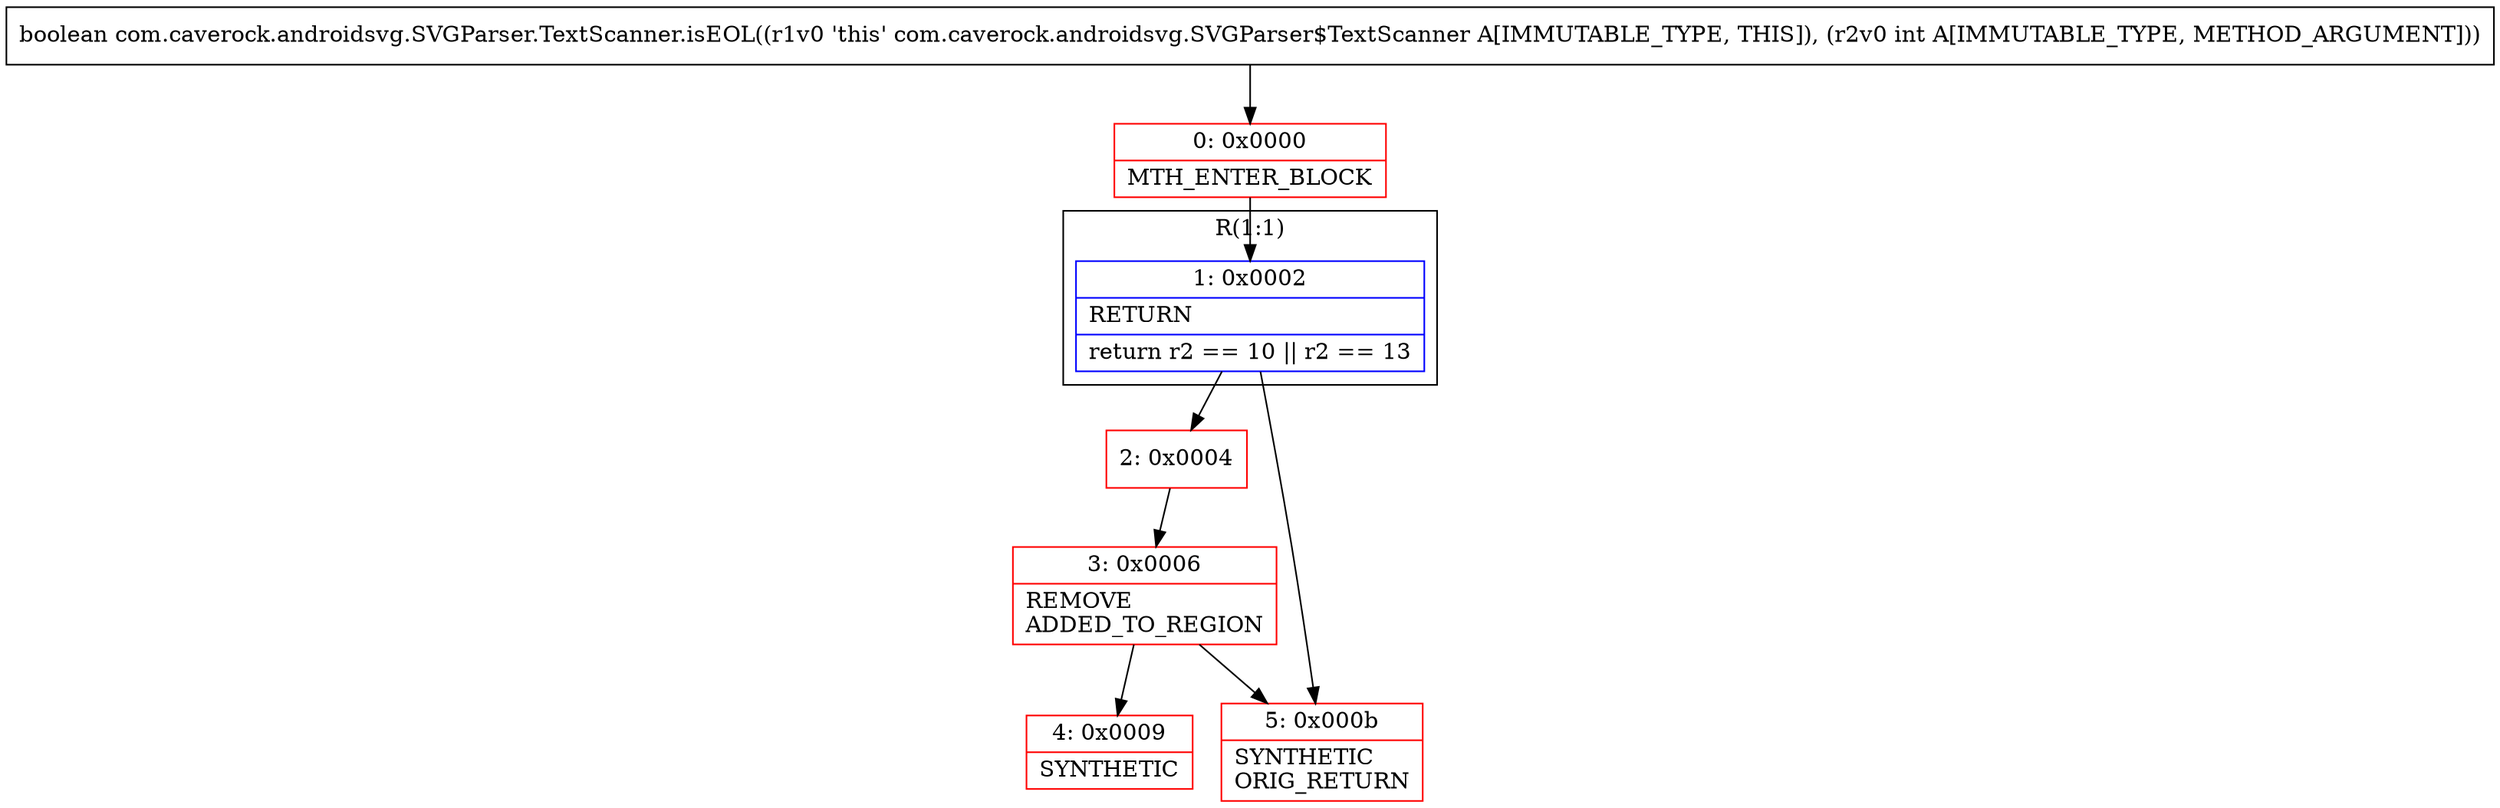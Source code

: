 digraph "CFG forcom.caverock.androidsvg.SVGParser.TextScanner.isEOL(I)Z" {
subgraph cluster_Region_714733066 {
label = "R(1:1)";
node [shape=record,color=blue];
Node_1 [shape=record,label="{1\:\ 0x0002|RETURN\l|return r2 == 10 \|\| r2 == 13\l}"];
}
Node_0 [shape=record,color=red,label="{0\:\ 0x0000|MTH_ENTER_BLOCK\l}"];
Node_2 [shape=record,color=red,label="{2\:\ 0x0004}"];
Node_3 [shape=record,color=red,label="{3\:\ 0x0006|REMOVE\lADDED_TO_REGION\l}"];
Node_4 [shape=record,color=red,label="{4\:\ 0x0009|SYNTHETIC\l}"];
Node_5 [shape=record,color=red,label="{5\:\ 0x000b|SYNTHETIC\lORIG_RETURN\l}"];
MethodNode[shape=record,label="{boolean com.caverock.androidsvg.SVGParser.TextScanner.isEOL((r1v0 'this' com.caverock.androidsvg.SVGParser$TextScanner A[IMMUTABLE_TYPE, THIS]), (r2v0 int A[IMMUTABLE_TYPE, METHOD_ARGUMENT])) }"];
MethodNode -> Node_0;
Node_1 -> Node_2;
Node_1 -> Node_5;
Node_0 -> Node_1;
Node_2 -> Node_3;
Node_3 -> Node_4;
Node_3 -> Node_5;
}

